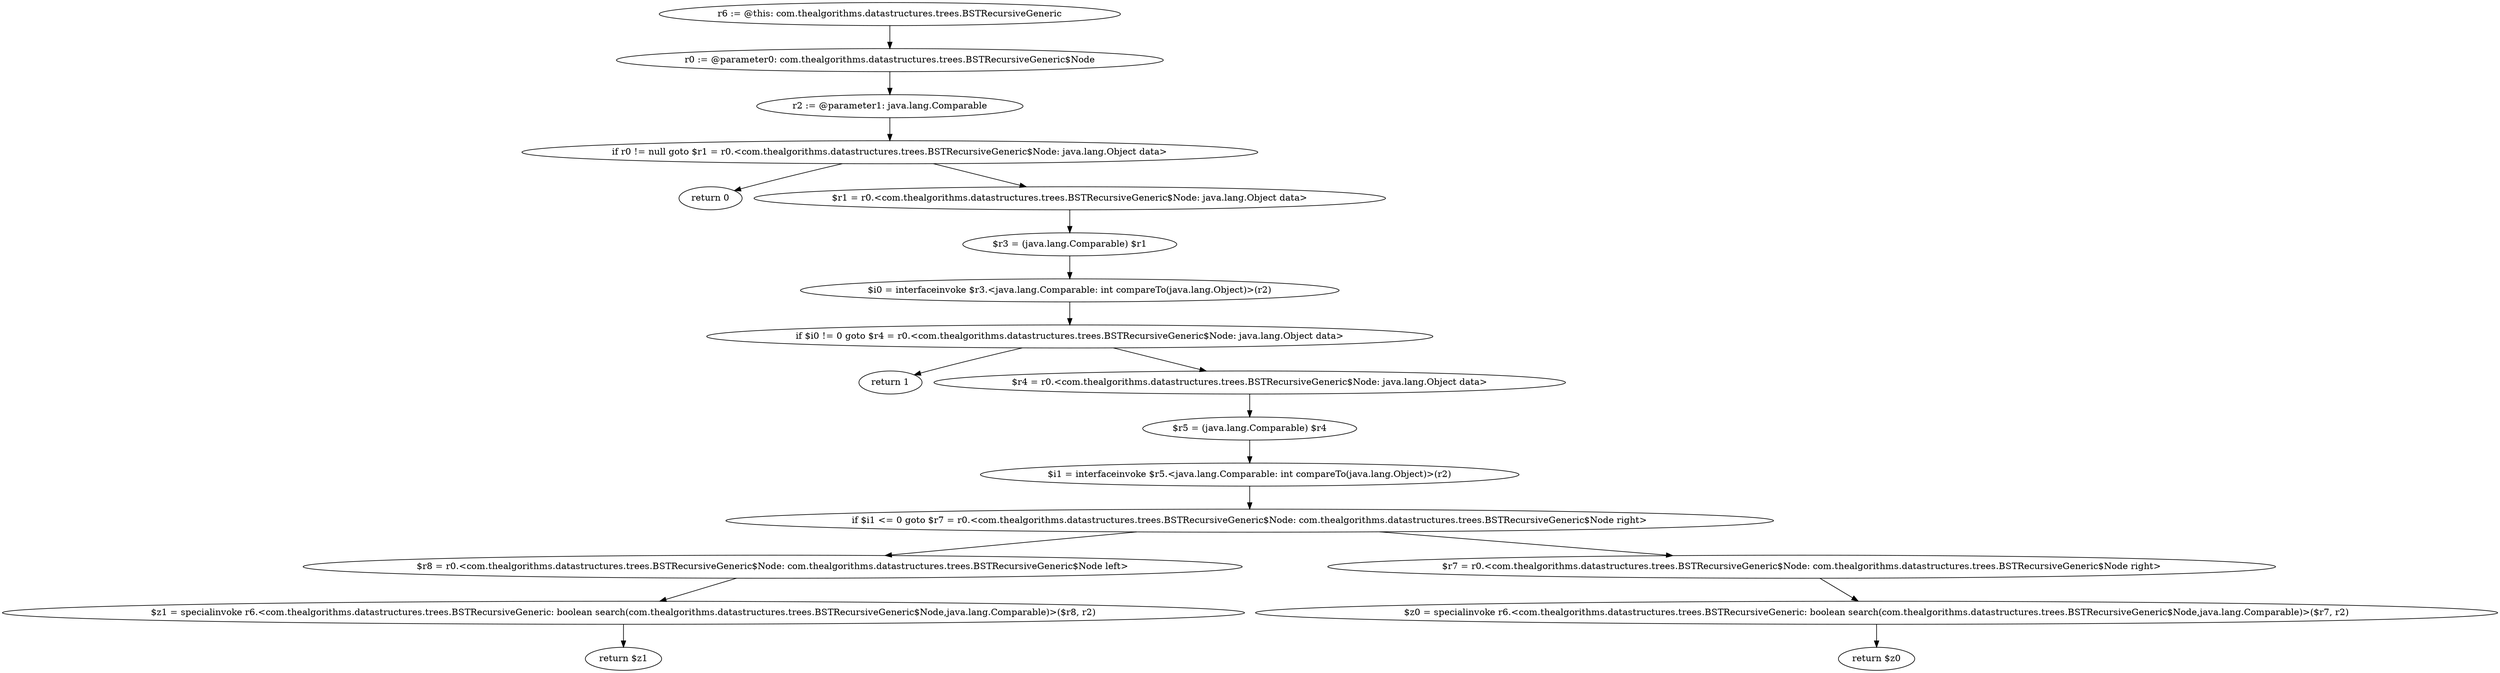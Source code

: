 digraph "unitGraph" {
    "r6 := @this: com.thealgorithms.datastructures.trees.BSTRecursiveGeneric"
    "r0 := @parameter0: com.thealgorithms.datastructures.trees.BSTRecursiveGeneric$Node"
    "r2 := @parameter1: java.lang.Comparable"
    "if r0 != null goto $r1 = r0.<com.thealgorithms.datastructures.trees.BSTRecursiveGeneric$Node: java.lang.Object data>"
    "return 0"
    "$r1 = r0.<com.thealgorithms.datastructures.trees.BSTRecursiveGeneric$Node: java.lang.Object data>"
    "$r3 = (java.lang.Comparable) $r1"
    "$i0 = interfaceinvoke $r3.<java.lang.Comparable: int compareTo(java.lang.Object)>(r2)"
    "if $i0 != 0 goto $r4 = r0.<com.thealgorithms.datastructures.trees.BSTRecursiveGeneric$Node: java.lang.Object data>"
    "return 1"
    "$r4 = r0.<com.thealgorithms.datastructures.trees.BSTRecursiveGeneric$Node: java.lang.Object data>"
    "$r5 = (java.lang.Comparable) $r4"
    "$i1 = interfaceinvoke $r5.<java.lang.Comparable: int compareTo(java.lang.Object)>(r2)"
    "if $i1 <= 0 goto $r7 = r0.<com.thealgorithms.datastructures.trees.BSTRecursiveGeneric$Node: com.thealgorithms.datastructures.trees.BSTRecursiveGeneric$Node right>"
    "$r8 = r0.<com.thealgorithms.datastructures.trees.BSTRecursiveGeneric$Node: com.thealgorithms.datastructures.trees.BSTRecursiveGeneric$Node left>"
    "$z1 = specialinvoke r6.<com.thealgorithms.datastructures.trees.BSTRecursiveGeneric: boolean search(com.thealgorithms.datastructures.trees.BSTRecursiveGeneric$Node,java.lang.Comparable)>($r8, r2)"
    "return $z1"
    "$r7 = r0.<com.thealgorithms.datastructures.trees.BSTRecursiveGeneric$Node: com.thealgorithms.datastructures.trees.BSTRecursiveGeneric$Node right>"
    "$z0 = specialinvoke r6.<com.thealgorithms.datastructures.trees.BSTRecursiveGeneric: boolean search(com.thealgorithms.datastructures.trees.BSTRecursiveGeneric$Node,java.lang.Comparable)>($r7, r2)"
    "return $z0"
    "r6 := @this: com.thealgorithms.datastructures.trees.BSTRecursiveGeneric"->"r0 := @parameter0: com.thealgorithms.datastructures.trees.BSTRecursiveGeneric$Node";
    "r0 := @parameter0: com.thealgorithms.datastructures.trees.BSTRecursiveGeneric$Node"->"r2 := @parameter1: java.lang.Comparable";
    "r2 := @parameter1: java.lang.Comparable"->"if r0 != null goto $r1 = r0.<com.thealgorithms.datastructures.trees.BSTRecursiveGeneric$Node: java.lang.Object data>";
    "if r0 != null goto $r1 = r0.<com.thealgorithms.datastructures.trees.BSTRecursiveGeneric$Node: java.lang.Object data>"->"return 0";
    "if r0 != null goto $r1 = r0.<com.thealgorithms.datastructures.trees.BSTRecursiveGeneric$Node: java.lang.Object data>"->"$r1 = r0.<com.thealgorithms.datastructures.trees.BSTRecursiveGeneric$Node: java.lang.Object data>";
    "$r1 = r0.<com.thealgorithms.datastructures.trees.BSTRecursiveGeneric$Node: java.lang.Object data>"->"$r3 = (java.lang.Comparable) $r1";
    "$r3 = (java.lang.Comparable) $r1"->"$i0 = interfaceinvoke $r3.<java.lang.Comparable: int compareTo(java.lang.Object)>(r2)";
    "$i0 = interfaceinvoke $r3.<java.lang.Comparable: int compareTo(java.lang.Object)>(r2)"->"if $i0 != 0 goto $r4 = r0.<com.thealgorithms.datastructures.trees.BSTRecursiveGeneric$Node: java.lang.Object data>";
    "if $i0 != 0 goto $r4 = r0.<com.thealgorithms.datastructures.trees.BSTRecursiveGeneric$Node: java.lang.Object data>"->"return 1";
    "if $i0 != 0 goto $r4 = r0.<com.thealgorithms.datastructures.trees.BSTRecursiveGeneric$Node: java.lang.Object data>"->"$r4 = r0.<com.thealgorithms.datastructures.trees.BSTRecursiveGeneric$Node: java.lang.Object data>";
    "$r4 = r0.<com.thealgorithms.datastructures.trees.BSTRecursiveGeneric$Node: java.lang.Object data>"->"$r5 = (java.lang.Comparable) $r4";
    "$r5 = (java.lang.Comparable) $r4"->"$i1 = interfaceinvoke $r5.<java.lang.Comparable: int compareTo(java.lang.Object)>(r2)";
    "$i1 = interfaceinvoke $r5.<java.lang.Comparable: int compareTo(java.lang.Object)>(r2)"->"if $i1 <= 0 goto $r7 = r0.<com.thealgorithms.datastructures.trees.BSTRecursiveGeneric$Node: com.thealgorithms.datastructures.trees.BSTRecursiveGeneric$Node right>";
    "if $i1 <= 0 goto $r7 = r0.<com.thealgorithms.datastructures.trees.BSTRecursiveGeneric$Node: com.thealgorithms.datastructures.trees.BSTRecursiveGeneric$Node right>"->"$r8 = r0.<com.thealgorithms.datastructures.trees.BSTRecursiveGeneric$Node: com.thealgorithms.datastructures.trees.BSTRecursiveGeneric$Node left>";
    "if $i1 <= 0 goto $r7 = r0.<com.thealgorithms.datastructures.trees.BSTRecursiveGeneric$Node: com.thealgorithms.datastructures.trees.BSTRecursiveGeneric$Node right>"->"$r7 = r0.<com.thealgorithms.datastructures.trees.BSTRecursiveGeneric$Node: com.thealgorithms.datastructures.trees.BSTRecursiveGeneric$Node right>";
    "$r8 = r0.<com.thealgorithms.datastructures.trees.BSTRecursiveGeneric$Node: com.thealgorithms.datastructures.trees.BSTRecursiveGeneric$Node left>"->"$z1 = specialinvoke r6.<com.thealgorithms.datastructures.trees.BSTRecursiveGeneric: boolean search(com.thealgorithms.datastructures.trees.BSTRecursiveGeneric$Node,java.lang.Comparable)>($r8, r2)";
    "$z1 = specialinvoke r6.<com.thealgorithms.datastructures.trees.BSTRecursiveGeneric: boolean search(com.thealgorithms.datastructures.trees.BSTRecursiveGeneric$Node,java.lang.Comparable)>($r8, r2)"->"return $z1";
    "$r7 = r0.<com.thealgorithms.datastructures.trees.BSTRecursiveGeneric$Node: com.thealgorithms.datastructures.trees.BSTRecursiveGeneric$Node right>"->"$z0 = specialinvoke r6.<com.thealgorithms.datastructures.trees.BSTRecursiveGeneric: boolean search(com.thealgorithms.datastructures.trees.BSTRecursiveGeneric$Node,java.lang.Comparable)>($r7, r2)";
    "$z0 = specialinvoke r6.<com.thealgorithms.datastructures.trees.BSTRecursiveGeneric: boolean search(com.thealgorithms.datastructures.trees.BSTRecursiveGeneric$Node,java.lang.Comparable)>($r7, r2)"->"return $z0";
}
